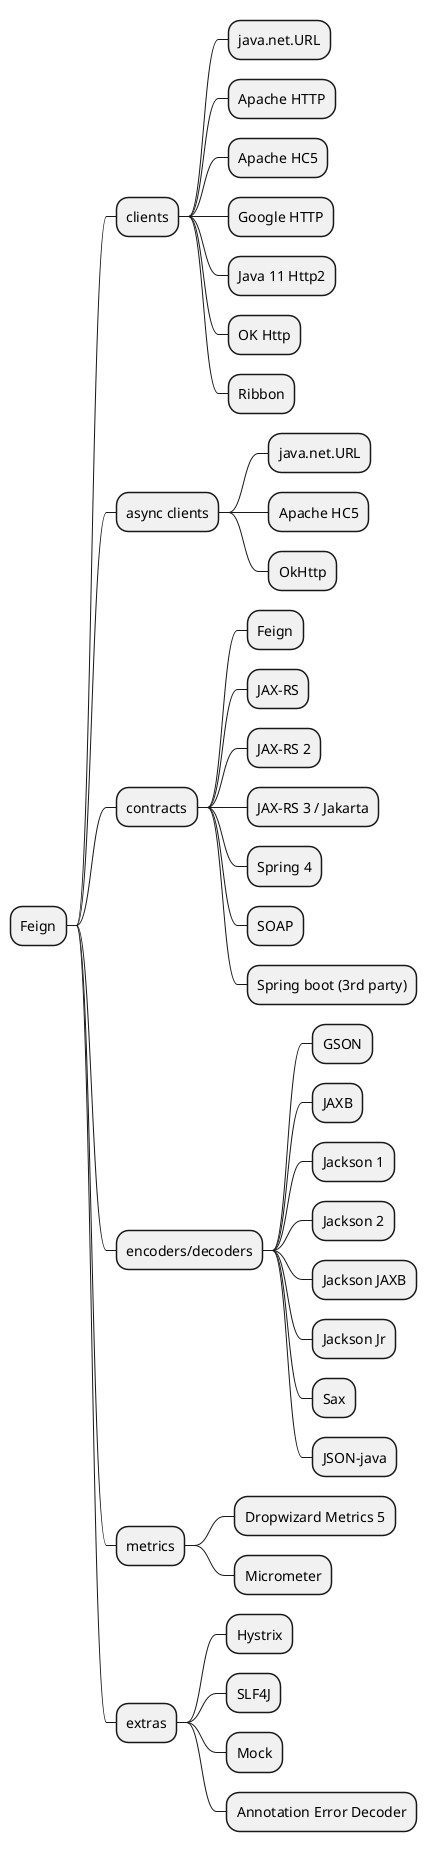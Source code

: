 @startmindmap
* Feign
** clients
*** java.net.URL
*** Apache HTTP
*** Apache HC5
*** Google HTTP
*** Java 11 Http2
*** OK Http
*** Ribbon
** async clients
*** java.net.URL
*** Apache HC5
*** OkHttp
** contracts
*** Feign
*** JAX-RS
*** JAX-RS 2
*** JAX-RS 3 / Jakarta
*** Spring 4
*** SOAP
*** Spring boot (3rd party)
** encoders/decoders
*** GSON
*** JAXB
*** Jackson 1
*** Jackson 2
*** Jackson JAXB
*** Jackson Jr
*** Sax
*** JSON-java
** metrics
*** Dropwizard Metrics 5
*** Micrometer
** extras
*** Hystrix
*** SLF4J
*** Mock
*** Annotation Error Decoder
@endmindmap
